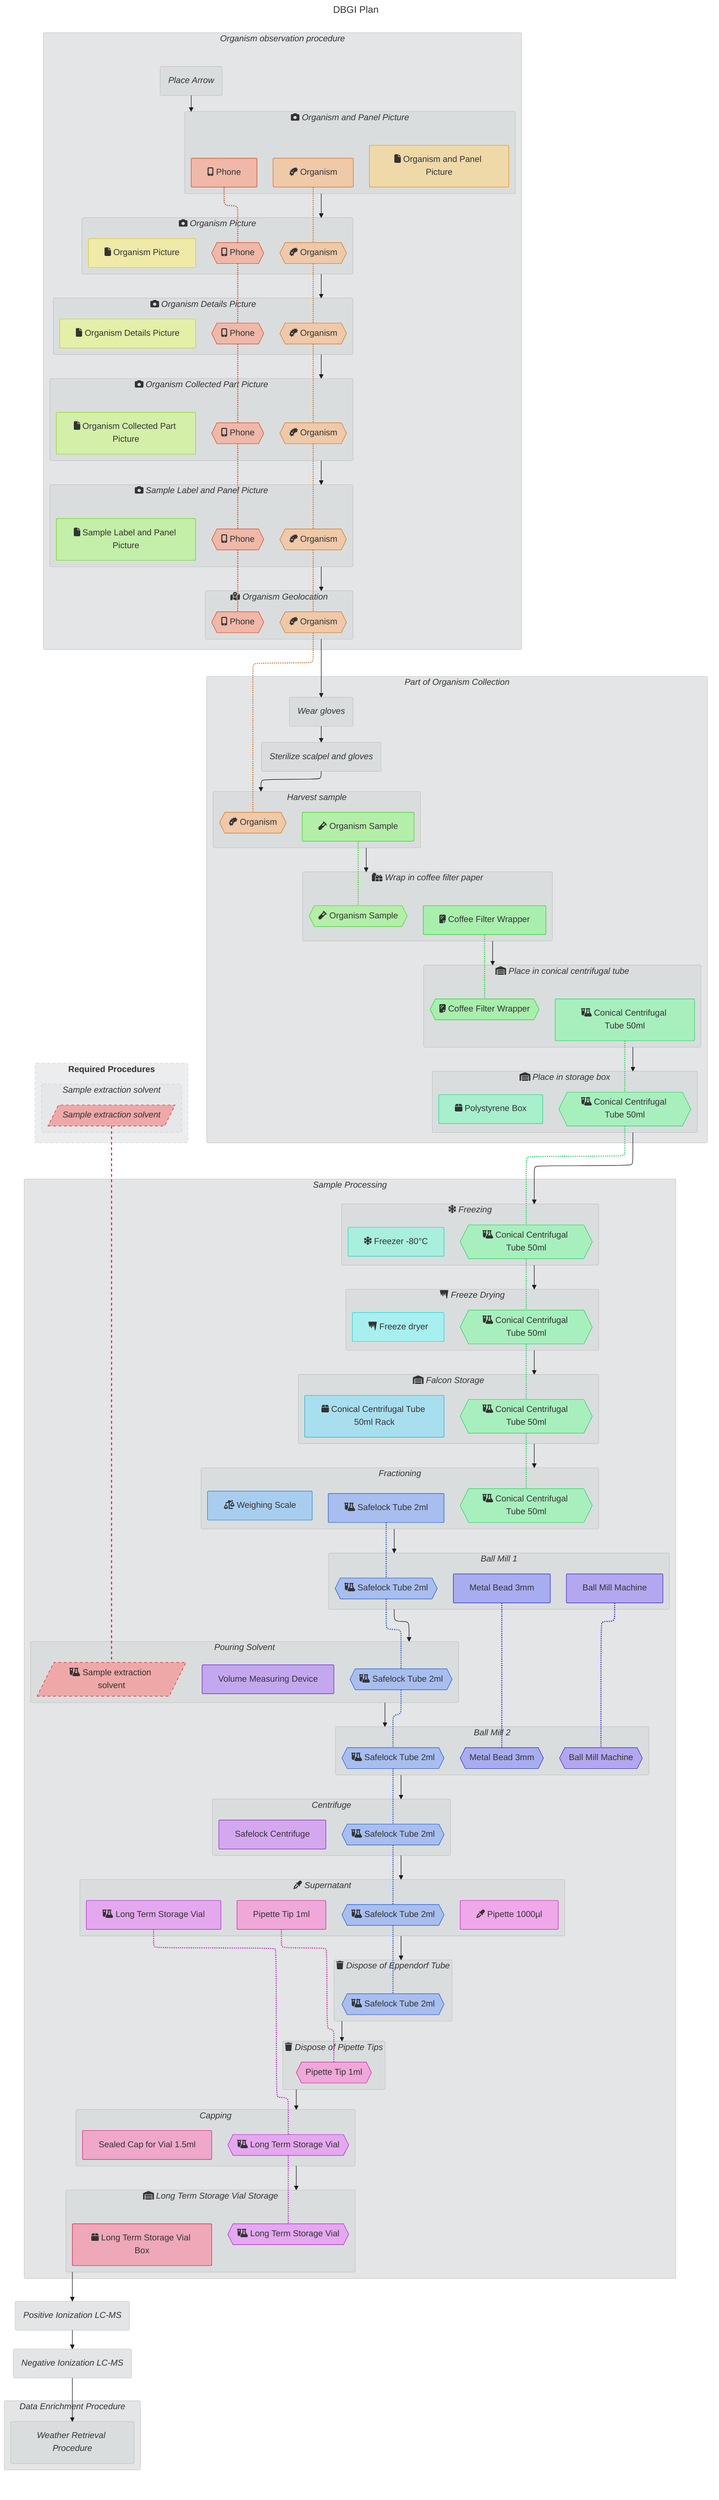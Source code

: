 ---
config:
  theme: default
  look: classic
  flowchart:
    defaultRenderer: "elk"
title: DBGI Plan
---
flowchart TB
classDef ptam_node_30 rx: 2px, ry: 2px,stroke-dasharray: 5, 5,fill: #efa8a8,stroke: #d62727
classDef ptam_edge_30 stroke-dasharray: 5, 5,stroke: #d62727,stroke-width: 2px
classDef ptam_node_52 rx: 2px, ry: 2px,fill: #efb8a8,stroke: #d64e27
classDef ptam_edge_52 stroke: #d64e27,stroke-width: 2px
classDef ptam_node_53 rx: 2px, ry: 2px,fill: #efc9a8,stroke: #d67827
classDef ptam_edge_53 stroke: #d67827,stroke-width: 2px
classDef ptam_node_54 rx: 2px, ry: 2px,fill: #efd9a8,stroke: #d6a027
classDef ptam_node_55 rx: 2px, ry: 2px,fill: #efeaa8,stroke: #d6ca27
classDef ptam_node_56 rx: 2px, ry: 2px,fill: #e4efa8,stroke: #bbd627
classDef ptam_node_57 rx: 2px, ry: 2px,fill: #d4efa8,stroke: #93d627
classDef ptam_node_58 rx: 2px, ry: 2px,fill: #c3efa8,stroke: #6ad627
classDef ptam_node_59 rx: 2px, ry: 2px,fill: #b3efa8,stroke: #42d627
classDef ptam_edge_59 stroke: #42d627,stroke-width: 2px
classDef ptam_node_60 rx: 2px, ry: 2px,fill: #a8efad,stroke: #27d633
classDef ptam_edge_60 stroke: #27d633,stroke-width: 2px
classDef ptam_node_61 rx: 2px, ry: 2px,fill: #a8efbe,stroke: #27d65d
classDef ptam_edge_61 stroke: #27d65d,stroke-width: 2px
classDef ptam_node_62 rx: 2px, ry: 2px,fill: #a8efce,stroke: #27d685
classDef ptam_node_63 rx: 2px, ry: 2px,fill: #a8efdf,stroke: #27d6af
classDef ptam_node_64 rx: 2px, ry: 2px,fill: #a8efef,stroke: #27d6d6
classDef ptam_node_65 rx: 2px, ry: 2px,fill: #a8dfef,stroke: #27afd6
classDef ptam_node_66 rx: 2px, ry: 2px,fill: #a8ceef,stroke: #2785d6
classDef ptam_node_67 rx: 2px, ry: 2px,fill: #a8beef,stroke: #275dd6
classDef ptam_edge_67 stroke: #275dd6,stroke-width: 2px
classDef ptam_node_68 rx: 2px, ry: 2px,fill: #a8adef,stroke: #2733d6
classDef ptam_edge_68 stroke: #2733d6,stroke-width: 2px
classDef ptam_node_69 rx: 2px, ry: 2px,fill: #b3a8ef,stroke: #4227d6
classDef ptam_edge_69 stroke: #4227d6,stroke-width: 2px
classDef ptam_node_70 rx: 2px, ry: 2px,fill: #c3a8ef,stroke: #6a27d6
classDef ptam_node_71 rx: 2px, ry: 2px,fill: #d4a8ef,stroke: #9327d6
classDef ptam_node_72 rx: 2px, ry: 2px,fill: #e4a8ef,stroke: #bb27d6
classDef ptam_edge_72 stroke: #bb27d6,stroke-width: 2px
classDef ptam_node_73 rx: 2px, ry: 2px,fill: #efa8ea,stroke: #d627ca
classDef ptam_node_74 rx: 2px, ry: 2px,fill: #efa8d9,stroke: #d627a0
classDef ptam_edge_74 stroke: #d627a0,stroke-width: 2px
classDef ptam_node_75 rx: 2px, ry: 2px,fill: #efa8c9,stroke: #d62778
classDef ptam_node_76 rx: 2px, ry: 2px,fill: #efa8b8,stroke: #d6274e
classDef procedure_arrow stroke: #1a1a1a
subgraph v1711771509661459437 ["`*Organism observation procedure*`"]
    v1106337137978533183@{shape: rounded, label: "*Place Arrow*"}
style v1106337137978533183 rx: 3px, ry: 3px , fill: #daddde , stroke: #c5c4c3 
    subgraph v2501983203298157599 ["`fa:fa-camera *Organism Details Picture*`"]
    v4534390616414887256@{shape: hex, label: "fa:fa-mobile-screen-button Phone"}
class v4534390616414887256 ptam_node_52
    v9689938566350150910@{shape: hex, label: "fa:fa-bacterium Organism"}
class v9689938566350150910 ptam_node_53
    v18122126777076753874@{shape: rect, label: "fa:fa-file Organism Details Picture"}
class v18122126777076753874 ptam_node_56
end
style v2501983203298157599 rx: 3px, ry: 3px , fill: #daddde , stroke: #c5c4c3 
    subgraph v7385148557009442032 ["`fa:fa-camera *Organism Picture*`"]
    v8474778147876866254@{shape: hex, label: "fa:fa-mobile-screen-button Phone"}
class v8474778147876866254 ptam_node_52
    v12546930038412529993@{shape: hex, label: "fa:fa-bacterium Organism"}
class v12546930038412529993 ptam_node_53
    v15678553584086920439@{shape: rect, label: "fa:fa-file Organism Picture"}
class v15678553584086920439 ptam_node_55
end
style v7385148557009442032 rx: 3px, ry: 3px , fill: #daddde , stroke: #c5c4c3 
    subgraph v8158486179938635210 ["`fa:fa-camera *Organism and Panel Picture*`"]
    v7271718301378689966@{shape: rect, label: "fa:fa-mobile-screen-button Phone"}
class v7271718301378689966 ptam_node_52
    v8857974227717740572@{shape: rect, label: "fa:fa-bacterium Organism"}
class v8857974227717740572 ptam_node_53
    v16467884677918405052@{shape: rect, label: "fa:fa-file Organism and Panel Picture"}
class v16467884677918405052 ptam_node_54
end
style v8158486179938635210 rx: 3px, ry: 3px , fill: #daddde , stroke: #c5c4c3 
    subgraph v8331206652654621682 ["`fa:fa-map-location-dot *Organism Geolocation*`"]
    v1937246188104493236@{shape: hex, label: "fa:fa-mobile-screen-button Phone"}
class v1937246188104493236 ptam_node_52
    v11197596568792468893@{shape: hex, label: "fa:fa-bacterium Organism"}
class v11197596568792468893 ptam_node_53
end
style v8331206652654621682 rx: 3px, ry: 3px , fill: #daddde , stroke: #c5c4c3 
    subgraph v14207723172313831783 ["`fa:fa-camera *Sample Label and Panel Picture*`"]
    v8013295984475933232@{shape: rect, label: "fa:fa-file Sample Label and Panel Picture"}
class v8013295984475933232 ptam_node_58
    v8143292982858472592@{shape: hex, label: "fa:fa-mobile-screen-button Phone"}
class v8143292982858472592 ptam_node_52
    v17734795852930785369@{shape: hex, label: "fa:fa-bacterium Organism"}
class v17734795852930785369 ptam_node_53
end
style v14207723172313831783 rx: 3px, ry: 3px , fill: #daddde , stroke: #c5c4c3 
    subgraph v17271983464167579808 ["`fa:fa-camera *Organism Collected Part Picture*`"]
    v1068668947112029613@{shape: hex, label: "fa:fa-mobile-screen-button Phone"}
class v1068668947112029613 ptam_node_52
    v5718551068097409932@{shape: hex, label: "fa:fa-bacterium Organism"}
class v5718551068097409932 ptam_node_53
    v7866544562664052863@{shape: rect, label: "fa:fa-file Organism Collected Part Picture"}
class v7866544562664052863 ptam_node_57
end
style v17271983464167579808 rx: 3px, ry: 3px , fill: #daddde , stroke: #c5c4c3 
end
style v1711771509661459437 rx: 3px, ry: 3px , fill: #e3e5e6 , stroke: #cdcccb 
subgraph v4041554514707888398 ["`*Part of Organism Collection*`"]
    subgraph v2499913640633098348 ["`fa:fa-warehouse *Place in storage box*`"]
    v11080493358868029147@{shape: hex, label: "fa:fa-flask-vial Conical Centrifugal Tube 50ml"}
class v11080493358868029147 ptam_node_61
    v17534704551187271068@{shape: rect, label: "fa:fa-box Polystyrene Box"}
class v17534704551187271068 ptam_node_62
end
style v2499913640633098348 rx: 3px, ry: 3px , fill: #daddde , stroke: #c5c4c3 
    v9984448699304382844@{shape: rounded, label: "*Wear gloves*"}
style v9984448699304382844 rx: 3px, ry: 3px , fill: #daddde , stroke: #c5c4c3 
    v10799153150452706311@{shape: rounded, label: "*Sterilize scalpel and gloves*"}
style v10799153150452706311 rx: 3px, ry: 3px , fill: #daddde , stroke: #c5c4c3 
    subgraph v13448646218919165938 ["`fa:fa-gifts *Wrap in coffee filter paper*`"]
    v14618655029613109949@{shape: rect, label: "fa:fa-sheet-plastic Coffee Filter Wrapper"}
class v14618655029613109949 ptam_node_60
    v17351514495964171524@{shape: hex, label: "fa:fa-vial Organism Sample"}
class v17351514495964171524 ptam_node_59
end
style v13448646218919165938 rx: 3px, ry: 3px , fill: #daddde , stroke: #c5c4c3 
    subgraph v14042084830821332969 ["`fa:fa-warehouse *Place in conical centrifugal tube*`"]
    v1016949582527687144@{shape: hex, label: "fa:fa-sheet-plastic Coffee Filter Wrapper"}
class v1016949582527687144 ptam_node_60
    v14678031037724058615@{shape: rect, label: "fa:fa-flask-vial Conical Centrifugal Tube 50ml"}
class v14678031037724058615 ptam_node_61
end
style v14042084830821332969 rx: 3px, ry: 3px , fill: #daddde , stroke: #c5c4c3 
    subgraph v16372300592169385440 ["`*Harvest sample*`"]
    v7361762471298386767@{shape: hex, label: "fa:fa-bacterium Organism"}
class v7361762471298386767 ptam_node_53
    v11288939498107722807@{shape: rect, label: "fa:fa-vial Organism Sample"}
class v11288939498107722807 ptam_node_59
end
style v16372300592169385440 rx: 3px, ry: 3px , fill: #daddde , stroke: #c5c4c3 
end
style v4041554514707888398 rx: 3px, ry: 3px , fill: #e3e5e6 , stroke: #cdcccb 
subgraph v10685655564549638013 ["`*Sample Processing*`"]
    subgraph v1201851886546216208 ["`*Pouring Solvent*`"]
    v2628755184817575695@{shape: rect, label: "Volume Measuring Device"}
class v2628755184817575695 ptam_node_70
    v5771980296664271599@{shape: lean-r, label: "fa:fa-flask-vial Sample extraction solvent"}
class v5771980296664271599 ptam_node_30
    v10956853053335415475@{shape: hex, label: "fa:fa-flask-vial Safelock Tube 2ml"}
class v10956853053335415475 ptam_node_67
end
style v1201851886546216208 rx: 3px, ry: 3px , fill: #daddde , stroke: #c5c4c3 
    subgraph v3834263788744312987 ["`*Capping*`"]
    v8981194241243873250@{shape: hex, label: "fa:fa-flask-vial Long Term Storage Vial"}
class v8981194241243873250 ptam_node_72
    v9353971049012724260@{shape: rect, label: "Sealed Cap for Vial 1.5ml"}
class v9353971049012724260 ptam_node_75
end
style v3834263788744312987 rx: 3px, ry: 3px , fill: #daddde , stroke: #c5c4c3 
    subgraph v6375641611634250814 ["`fa:fa-eye-dropper *Supernatant*`"]
    v6244366522617962054@{shape: rect, label: "fa:fa-eye-dropper Pipette 1000µl"}
class v6244366522617962054 ptam_node_73
    v11083458839297447429@{shape: hex, label: "fa:fa-flask-vial Safelock Tube 2ml"}
class v11083458839297447429 ptam_node_67
    v15209083611520963592@{shape: rect, label: "Pipette Tip 1ml"}
class v15209083611520963592 ptam_node_74
    v15728474161975959053@{shape: rect, label: "fa:fa-flask-vial Long Term Storage Vial"}
class v15728474161975959053 ptam_node_72
end
style v6375641611634250814 rx: 3px, ry: 3px , fill: #daddde , stroke: #c5c4c3 
    subgraph v7175195317984377658 ["`fa:fa-trash *Dispose of Pipette Tips*`"]
    v12241642159888181095@{shape: hex, label: "Pipette Tip 1ml"}
class v12241642159888181095 ptam_node_74
end
style v7175195317984377658 rx: 3px, ry: 3px , fill: #daddde , stroke: #c5c4c3 
    subgraph v8235618233612307035 ["`fa:fa-trash *Dispose of Eppendorf Tube*`"]
    v12112514382290576545@{shape: hex, label: "fa:fa-flask-vial Safelock Tube 2ml"}
class v12112514382290576545 ptam_node_67
end
style v8235618233612307035 rx: 3px, ry: 3px , fill: #daddde , stroke: #c5c4c3 
    subgraph v12365840965269368500 ["`*Centrifuge*`"]
    v9965236746502164250@{shape: rect, label: "Safelock Centrifuge"}
class v9965236746502164250 ptam_node_71
    v10053514184012798102@{shape: hex, label: "fa:fa-flask-vial Safelock Tube 2ml"}
class v10053514184012798102 ptam_node_67
end
style v12365840965269368500 rx: 3px, ry: 3px , fill: #daddde , stroke: #c5c4c3 
    subgraph v12482038131152859798 ["`fa:fa-warehouse *Long Term Storage Vial Storage*`"]
    v5955186219751991953@{shape: rect, label: "fa:fa-box Long Term Storage Vial Box"}
class v5955186219751991953 ptam_node_76
    v16382762331007633047@{shape: hex, label: "fa:fa-flask-vial Long Term Storage Vial"}
class v16382762331007633047 ptam_node_72
end
style v12482038131152859798 rx: 3px, ry: 3px , fill: #daddde , stroke: #c5c4c3 
    subgraph v12543102431437347578 ["`*Ball Mill 1*`"]
    v6641364901707555519@{shape: hex, label: "fa:fa-flask-vial Safelock Tube 2ml"}
class v6641364901707555519 ptam_node_67
    v8367050729578990127@{shape: rect, label: "Ball Mill Machine"}
class v8367050729578990127 ptam_node_69
    v13101166967357816926@{shape: rect, label: "Metal Bead 3mm"}
class v13101166967357816926 ptam_node_68
end
style v12543102431437347578 rx: 3px, ry: 3px , fill: #daddde , stroke: #c5c4c3 
    subgraph v13049449276763224914 ["`fa:fa-icicles *Freeze Drying*`"]
    v2190954125692461222@{shape: rect, label: "fa:fa-icicles Freeze dryer"}
class v2190954125692461222 ptam_node_64
    v15674493939788618415@{shape: hex, label: "fa:fa-flask-vial Conical Centrifugal Tube 50ml"}
class v15674493939788618415 ptam_node_61
end
style v13049449276763224914 rx: 3px, ry: 3px , fill: #daddde , stroke: #c5c4c3 
    subgraph v13792698742743702798 ["`*Ball Mill 2*`"]
    v16010716493943834552@{shape: hex, label: "Ball Mill Machine"}
class v16010716493943834552 ptam_node_69
    v16019112364184815463@{shape: hex, label: "Metal Bead 3mm"}
class v16019112364184815463 ptam_node_68
    v17146381531711347347@{shape: hex, label: "fa:fa-flask-vial Safelock Tube 2ml"}
class v17146381531711347347 ptam_node_67
end
style v13792698742743702798 rx: 3px, ry: 3px , fill: #daddde , stroke: #c5c4c3 
    subgraph v15527317857712354831 ["`*Fractioning*`"]
    v2128477307262512455@{shape: hex, label: "fa:fa-flask-vial Conical Centrifugal Tube 50ml"}
class v2128477307262512455 ptam_node_61
    v2736170041735273625@{shape: rect, label: "fa:fa-scale-unbalanced Weighing Scale"}
class v2736170041735273625 ptam_node_66
    v13090277651410977448@{shape: rect, label: "fa:fa-flask-vial Safelock Tube 2ml"}
class v13090277651410977448 ptam_node_67
end
style v15527317857712354831 rx: 3px, ry: 3px , fill: #daddde , stroke: #c5c4c3 
    subgraph v16165276072011467249 ["`fa:fa-snowflake *Freezing*`"]
    v11245203913377618410@{shape: hex, label: "fa:fa-flask-vial Conical Centrifugal Tube 50ml"}
class v11245203913377618410 ptam_node_61
    v12695344009160147232@{shape: rect, label: "fa:fa-snowflake Freezer -80°C"}
class v12695344009160147232 ptam_node_63
end
style v16165276072011467249 rx: 3px, ry: 3px , fill: #daddde , stroke: #c5c4c3 
    subgraph v18439008655069266754 ["`fa:fa-warehouse *Falcon Storage*`"]
    v7027639148183475548@{shape: rect, label: "fa:fa-box Conical Centrifugal Tube 50ml Rack"}
class v7027639148183475548 ptam_node_65
    v15585011680353994610@{shape: hex, label: "fa:fa-flask-vial Conical Centrifugal Tube 50ml"}
class v15585011680353994610 ptam_node_61
end
style v18439008655069266754 rx: 3px, ry: 3px , fill: #daddde , stroke: #c5c4c3 
end
style v10685655564549638013 rx: 3px, ry: 3px , fill: #e3e5e6 , stroke: #cdcccb 
v14434003424689289692@{shape: rounded, label: "*Positive Ionization LC-MS*"}
style v14434003424689289692 rx: 3px, ry: 3px , fill: #e3e5e6 , stroke: #cdcccb 
v13361631147813236456@{shape: rounded, label: "*Negative Ionization LC-MS*"}
style v13361631147813236456 rx: 3px, ry: 3px , fill: #e3e5e6 , stroke: #cdcccb 
subgraph v17239163105791976746 ["`*Data Enrichment Procedure*`"]
    v18424700211635843437@{shape: rounded, label: "*Weather Retrieval Procedure*"}
style v18424700211635843437 rx: 3px, ry: 3px , fill: #daddde , stroke: #c5c4c3 
end
style v17239163105791976746 rx: 3px, ry: 3px , fill: #e3e5e6 , stroke: #cdcccb 
subgraph v90 ["`**Required Procedures**`"]
    subgraph v1 ["`*Sample extraction solvent*`"]
    v17384018423159250207@{shape: lean-r, label: "*Sample extraction solvent*"}
class v17384018423159250207 ptam_node_30
end
style v1 rx: 3px, ry: 3px , fill: #e6e7e9 , stroke: #d0cecd , stroke-dasharray: 5, 5 
end
style v90 fill: #ecedee , stroke: #d5d4d3 , rx: 3px, ry: 3px , stroke-dasharray: 5, 5 
v1106337137978533183 e0@---> v8158486179938635210
class e0 procedure_arrow
v7271718301378689966 e1@-.- v8474778147876866254
class e1 ptam_edge_52
v8857974227717740572 e2@-.- v12546930038412529993
class e2 ptam_edge_53
v8158486179938635210 e3@---> v7385148557009442032
class e3 procedure_arrow
v8474778147876866254 e4@-.- v4534390616414887256
class e4 ptam_edge_52
v12546930038412529993 e5@-.- v9689938566350150910
class e5 ptam_edge_53
v7385148557009442032 e6@---> v2501983203298157599
class e6 procedure_arrow
v4534390616414887256 e7@-.- v1068668947112029613
class e7 ptam_edge_52
v9689938566350150910 e8@-.- v5718551068097409932
class e8 ptam_edge_53
v2501983203298157599 e9@---> v17271983464167579808
class e9 procedure_arrow
v1068668947112029613 e10@-.- v8143292982858472592
class e10 ptam_edge_52
v5718551068097409932 e11@-.- v17734795852930785369
class e11 ptam_edge_53
v17271983464167579808 e12@---> v14207723172313831783
class e12 procedure_arrow
v8143292982858472592 e13@-.- v1937246188104493236
class e13 ptam_edge_52
v17734795852930785369 e14@-.- v11197596568792468893
class e14 ptam_edge_53
v14207723172313831783 e15@---> v8331206652654621682
class e15 procedure_arrow
v9984448699304382844 e16@---> v10799153150452706311
class e16 procedure_arrow
v11197596568792468893 e17@-.- v7361762471298386767
class e17 ptam_edge_53
v10799153150452706311 e18@---> v16372300592169385440
class e18 procedure_arrow
v11288939498107722807 e19@-.- v17351514495964171524
class e19 ptam_edge_59
v16372300592169385440 e20@---> v13448646218919165938
class e20 procedure_arrow
v14618655029613109949 e21@-.- v1016949582527687144
class e21 ptam_edge_60
v13448646218919165938 e22@---> v14042084830821332969
class e22 procedure_arrow
v14678031037724058615 e23@-.- v11080493358868029147
class e23 ptam_edge_61
v14042084830821332969 e24@---> v2499913640633098348
class e24 procedure_arrow
v8331206652654621682 e25@---> v9984448699304382844
class e25 procedure_arrow
v11080493358868029147 e26@-.- v11245203913377618410
class e26 ptam_edge_61
v11245203913377618410 e27@-.- v15674493939788618415
class e27 ptam_edge_61
v16165276072011467249 e28@---> v13049449276763224914
class e28 procedure_arrow
v15674493939788618415 e29@-.- v15585011680353994610
class e29 ptam_edge_61
v13049449276763224914 e30@---> v18439008655069266754
class e30 procedure_arrow
v15585011680353994610 e31@-.- v2128477307262512455
class e31 ptam_edge_61
v18439008655069266754 e32@---> v15527317857712354831
class e32 procedure_arrow
v13090277651410977448 e33@-.- v6641364901707555519
class e33 ptam_edge_67
v15527317857712354831 e34@---> v12543102431437347578
class e34 procedure_arrow
v6641364901707555519 e35@-.- v10956853053335415475
class e35 ptam_edge_67
v17384018423159250207 e36@-.- v5771980296664271599
class e36 ptam_edge_30
v12543102431437347578 e37@---> v1201851886546216208
class e37 procedure_arrow
v10956853053335415475 e38@-.- v17146381531711347347
class e38 ptam_edge_67
v13101166967357816926 e39@-.- v16019112364184815463
class e39 ptam_edge_68
v8367050729578990127 e40@-.- v16010716493943834552
class e40 ptam_edge_69
v1201851886546216208 e41@---> v13792698742743702798
class e41 procedure_arrow
v17146381531711347347 e42@-.- v10053514184012798102
class e42 ptam_edge_67
v13792698742743702798 e43@---> v12365840965269368500
class e43 procedure_arrow
v10053514184012798102 e44@-.- v11083458839297447429
class e44 ptam_edge_67
v12365840965269368500 e45@---> v6375641611634250814
class e45 procedure_arrow
v11083458839297447429 e46@-.- v12112514382290576545
class e46 ptam_edge_67
v6375641611634250814 e47@---> v8235618233612307035
class e47 procedure_arrow
v15209083611520963592 e48@-.- v12241642159888181095
class e48 ptam_edge_74
v8235618233612307035 e49@---> v7175195317984377658
class e49 procedure_arrow
v15728474161975959053 e50@-.- v8981194241243873250
class e50 ptam_edge_72
v7175195317984377658 e51@---> v3834263788744312987
class e51 procedure_arrow
v8981194241243873250 e52@-.- v16382762331007633047
class e52 ptam_edge_72
v3834263788744312987 e53@---> v12482038131152859798
class e53 procedure_arrow
v2499913640633098348 e54@---> v16165276072011467249
class e54 procedure_arrow
v12482038131152859798 e55@---> v14434003424689289692
class e55 procedure_arrow
v14434003424689289692 e56@---> v13361631147813236456
class e56 procedure_arrow
v13361631147813236456 e57@---> v18424700211635843437
class e57 procedure_arrow